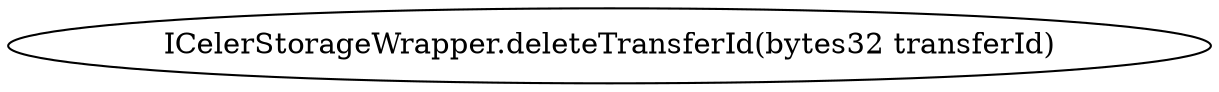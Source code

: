 digraph "" {
	graph [bb="0,0,482.13,36"];
	node [label="\N"];
	"ICelerStorageWrapper.deleteTransferId(bytes32 transferId)"	 [height=0.5,
		pos="241.06,18",
		width=6.6962];
}
